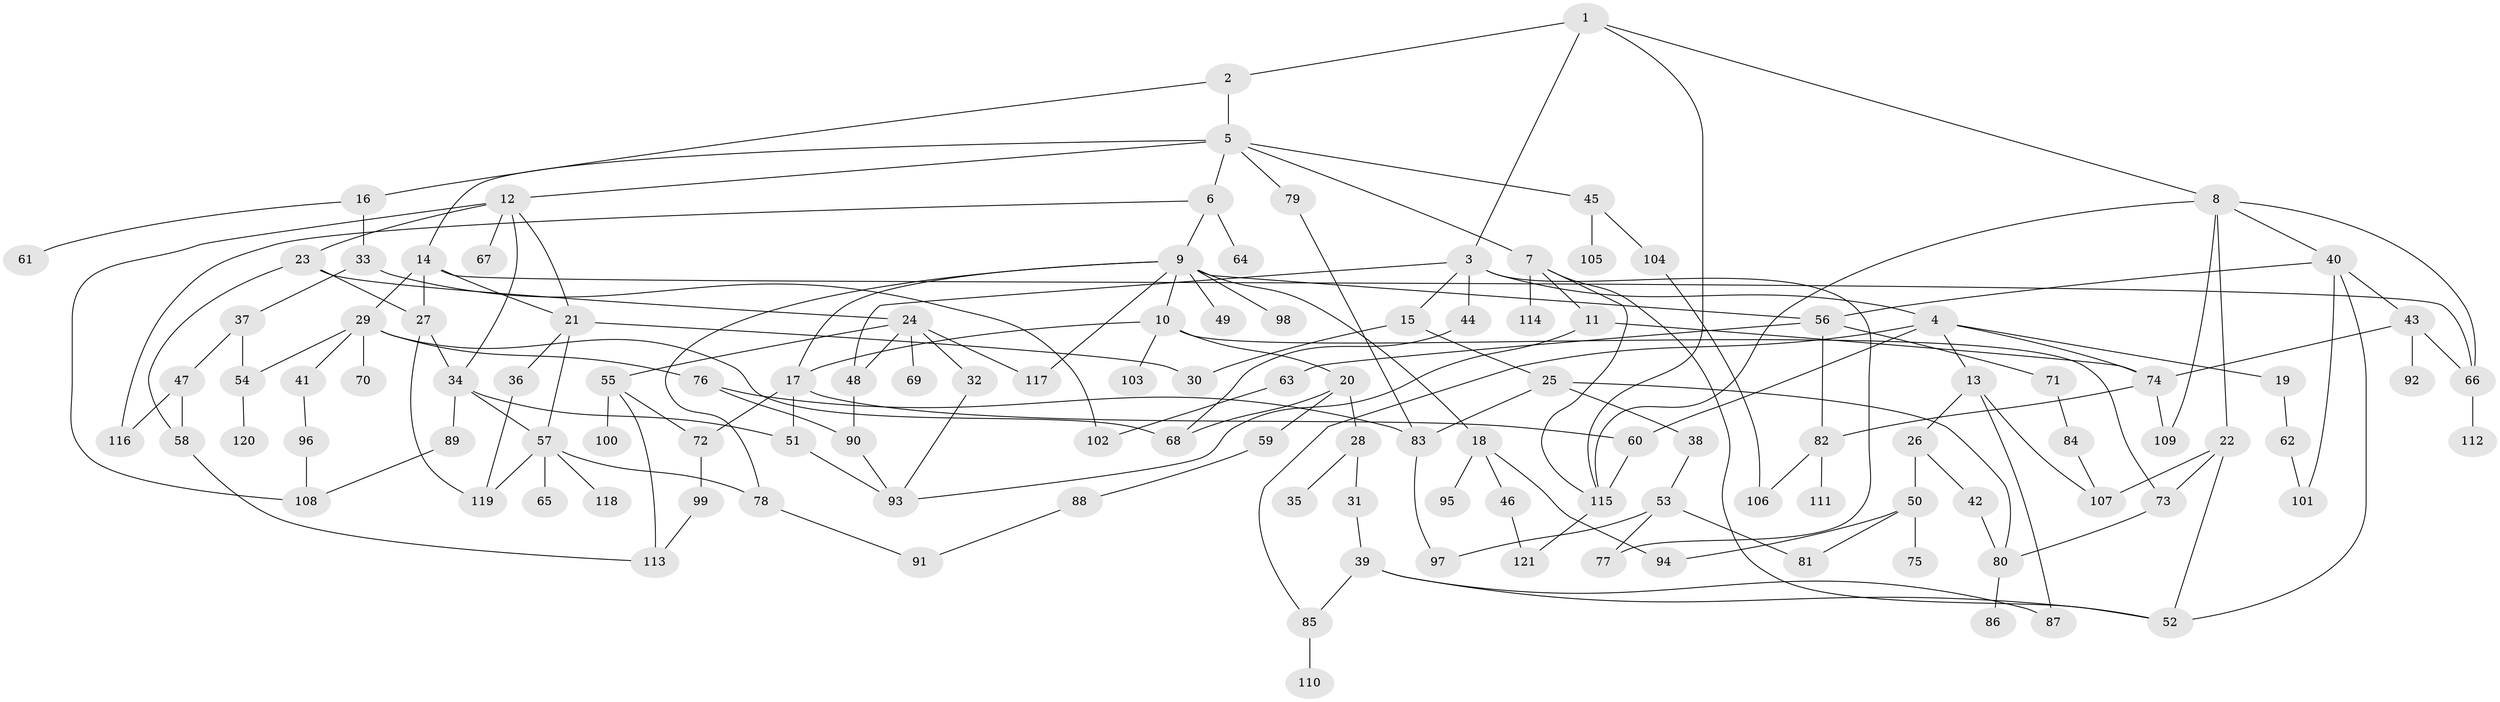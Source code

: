 // coarse degree distribution, {11: 0.011904761904761904, 6: 0.07142857142857142, 8: 0.03571428571428571, 10: 0.011904761904761904, 5: 0.11904761904761904, 3: 0.17857142857142858, 4: 0.10714285714285714, 2: 0.25, 1: 0.21428571428571427}
// Generated by graph-tools (version 1.1) at 2025/17/03/04/25 18:17:06]
// undirected, 121 vertices, 178 edges
graph export_dot {
graph [start="1"]
  node [color=gray90,style=filled];
  1;
  2;
  3;
  4;
  5;
  6;
  7;
  8;
  9;
  10;
  11;
  12;
  13;
  14;
  15;
  16;
  17;
  18;
  19;
  20;
  21;
  22;
  23;
  24;
  25;
  26;
  27;
  28;
  29;
  30;
  31;
  32;
  33;
  34;
  35;
  36;
  37;
  38;
  39;
  40;
  41;
  42;
  43;
  44;
  45;
  46;
  47;
  48;
  49;
  50;
  51;
  52;
  53;
  54;
  55;
  56;
  57;
  58;
  59;
  60;
  61;
  62;
  63;
  64;
  65;
  66;
  67;
  68;
  69;
  70;
  71;
  72;
  73;
  74;
  75;
  76;
  77;
  78;
  79;
  80;
  81;
  82;
  83;
  84;
  85;
  86;
  87;
  88;
  89;
  90;
  91;
  92;
  93;
  94;
  95;
  96;
  97;
  98;
  99;
  100;
  101;
  102;
  103;
  104;
  105;
  106;
  107;
  108;
  109;
  110;
  111;
  112;
  113;
  114;
  115;
  116;
  117;
  118;
  119;
  120;
  121;
  1 -- 2;
  1 -- 3;
  1 -- 8;
  1 -- 115;
  2 -- 5;
  2 -- 16;
  3 -- 4;
  3 -- 15;
  3 -- 44;
  3 -- 48;
  3 -- 77;
  4 -- 13;
  4 -- 19;
  4 -- 60;
  4 -- 85;
  4 -- 74;
  5 -- 6;
  5 -- 7;
  5 -- 12;
  5 -- 14;
  5 -- 45;
  5 -- 79;
  6 -- 9;
  6 -- 64;
  6 -- 116;
  7 -- 11;
  7 -- 52;
  7 -- 114;
  7 -- 115;
  8 -- 22;
  8 -- 40;
  8 -- 66;
  8 -- 109;
  8 -- 115;
  9 -- 10;
  9 -- 17;
  9 -- 18;
  9 -- 49;
  9 -- 56;
  9 -- 78;
  9 -- 98;
  9 -- 117;
  10 -- 20;
  10 -- 103;
  10 -- 17;
  10 -- 73;
  11 -- 74;
  11 -- 93;
  12 -- 23;
  12 -- 67;
  12 -- 34;
  12 -- 21;
  12 -- 108;
  13 -- 26;
  13 -- 107;
  13 -- 87;
  14 -- 21;
  14 -- 27;
  14 -- 29;
  14 -- 66;
  15 -- 25;
  15 -- 30;
  16 -- 33;
  16 -- 61;
  17 -- 72;
  17 -- 51;
  17 -- 60;
  18 -- 46;
  18 -- 94;
  18 -- 95;
  19 -- 62;
  20 -- 28;
  20 -- 59;
  20 -- 68;
  21 -- 36;
  21 -- 57;
  21 -- 30;
  22 -- 73;
  22 -- 52;
  22 -- 107;
  23 -- 24;
  23 -- 58;
  23 -- 27;
  24 -- 32;
  24 -- 55;
  24 -- 69;
  24 -- 117;
  24 -- 48;
  25 -- 38;
  25 -- 83;
  25 -- 80;
  26 -- 42;
  26 -- 50;
  27 -- 34;
  27 -- 119;
  28 -- 31;
  28 -- 35;
  29 -- 41;
  29 -- 54;
  29 -- 70;
  29 -- 76;
  29 -- 68;
  31 -- 39;
  32 -- 93;
  33 -- 37;
  33 -- 102;
  34 -- 51;
  34 -- 89;
  34 -- 57;
  36 -- 119;
  37 -- 47;
  37 -- 54;
  38 -- 53;
  39 -- 87;
  39 -- 85;
  39 -- 52;
  40 -- 43;
  40 -- 101;
  40 -- 52;
  40 -- 56;
  41 -- 96;
  42 -- 80;
  43 -- 92;
  43 -- 66;
  43 -- 74;
  44 -- 68;
  45 -- 104;
  45 -- 105;
  46 -- 121;
  47 -- 58;
  47 -- 116;
  48 -- 90;
  50 -- 75;
  50 -- 81;
  50 -- 94;
  51 -- 93;
  53 -- 97;
  53 -- 81;
  53 -- 77;
  54 -- 120;
  55 -- 100;
  55 -- 72;
  55 -- 113;
  56 -- 63;
  56 -- 71;
  56 -- 82;
  57 -- 65;
  57 -- 118;
  57 -- 119;
  57 -- 78;
  58 -- 113;
  59 -- 88;
  60 -- 115;
  62 -- 101;
  63 -- 102;
  66 -- 112;
  71 -- 84;
  72 -- 99;
  73 -- 80;
  74 -- 109;
  74 -- 82;
  76 -- 90;
  76 -- 83;
  78 -- 91;
  79 -- 83;
  80 -- 86;
  82 -- 106;
  82 -- 111;
  83 -- 97;
  84 -- 107;
  85 -- 110;
  88 -- 91;
  89 -- 108;
  90 -- 93;
  96 -- 108;
  99 -- 113;
  104 -- 106;
  115 -- 121;
}

